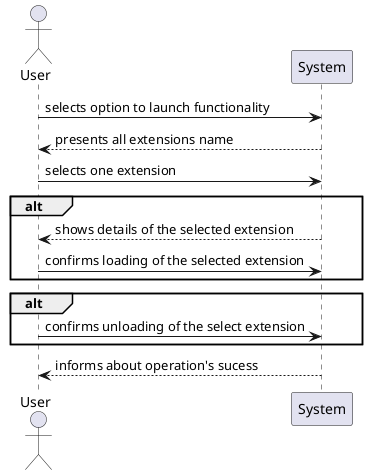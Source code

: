 @startuml

actor User
participant System

User -> System: selects option to launch functionality
System --> User: presents all extensions name

User -> System: selects one extension

alt
System --> User: shows details of the selected extension
User -> System: confirms loading of the selected extension
end

alt
User -> System: confirms unloading of the select extension
end

System --> User: informs about operation's sucess

@enduml


